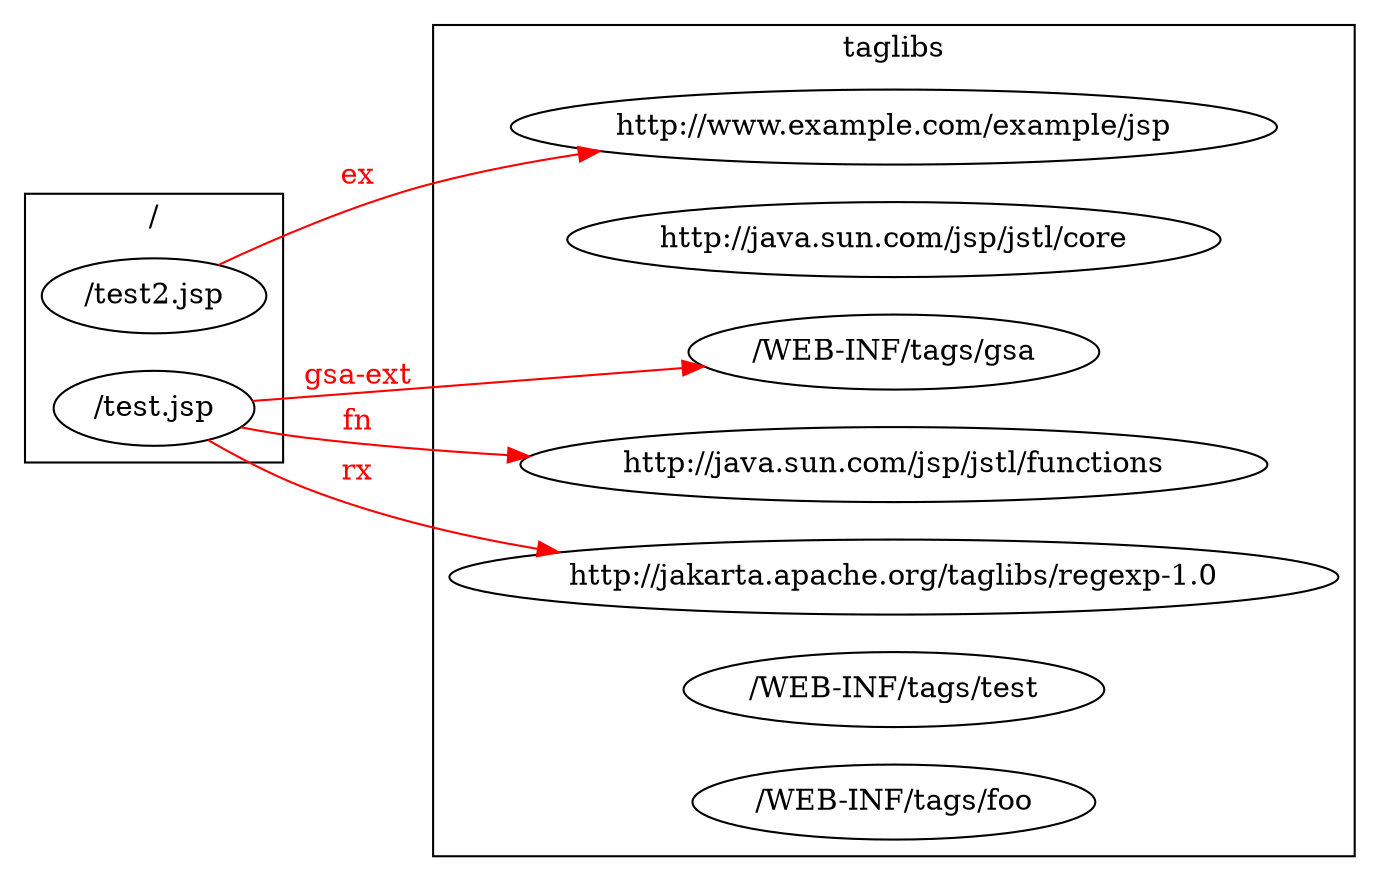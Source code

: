 digraph {
	rankdir=LR;
	
	subgraph cluster_taglibs {
		label = "taglibs"
		
		"http://www.example.com/example/jsp"
		"http://java.sun.com/jsp/jstl/core"
		"/WEB-INF/tags/gsa"
		"http://java.sun.com/jsp/jstl/functions"
		"http://jakarta.apache.org/taglibs/regexp-1.0"
		"/WEB-INF/tags/test"
		"/WEB-INF/tags/foo"
	}
	
	subgraph cluster_webapp {
		label = "/"
		
		"/test2.jsp" -> "http://www.example.com/example/jsp" [color=red, label=<<FONT COLOR="red">ex</FONT>>]
		"/test.jsp" -> "/WEB-INF/tags/gsa" [color=red, label=<<FONT COLOR="red">gsa-ext</FONT>>]
		"/test.jsp" -> "http://java.sun.com/jsp/jstl/functions" [color=red, label=<<FONT COLOR="red">fn</FONT>>]
		"/test.jsp" -> "http://jakarta.apache.org/taglibs/regexp-1.0" [color=red, label=<<FONT COLOR="red">rx</FONT>>]
	}
}
